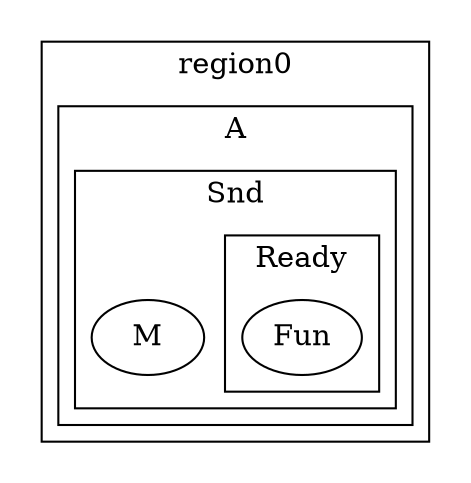 graph Bigraph {
	subgraph cluster {
		color=white
		subgraph cluster {
			color=black label=region0
			subgraph cluster {
				color=black label=A
				subgraph cluster {
					color=black label=Snd
					M
					subgraph cluster {
						color=black label=Ready
						Fun
					}
				}
			}
		}
	}
}
